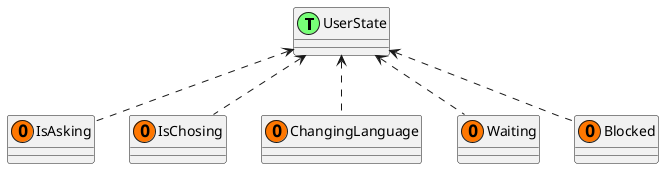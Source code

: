 @startuml
'https://plantuml.com/class-diagram

UserState <.d. IsAsking
UserState <.d. IsChosing
UserState <.d. ChangingLanguage
UserState <.d. Waiting
UserState <.d. Blocked

class UserState << (T, #77FF77) >> {
}

class IsAsking << (O, #FF7700) >> {
}
class IsChosing << (O, #FF7700) >> {
}
class ChangingLanguage << (O, #FF7700) >> {
}
class Waiting << (O, #FF7700) >> {
}
class Blocked << (O, #FF7700) >> {
}

@enduml